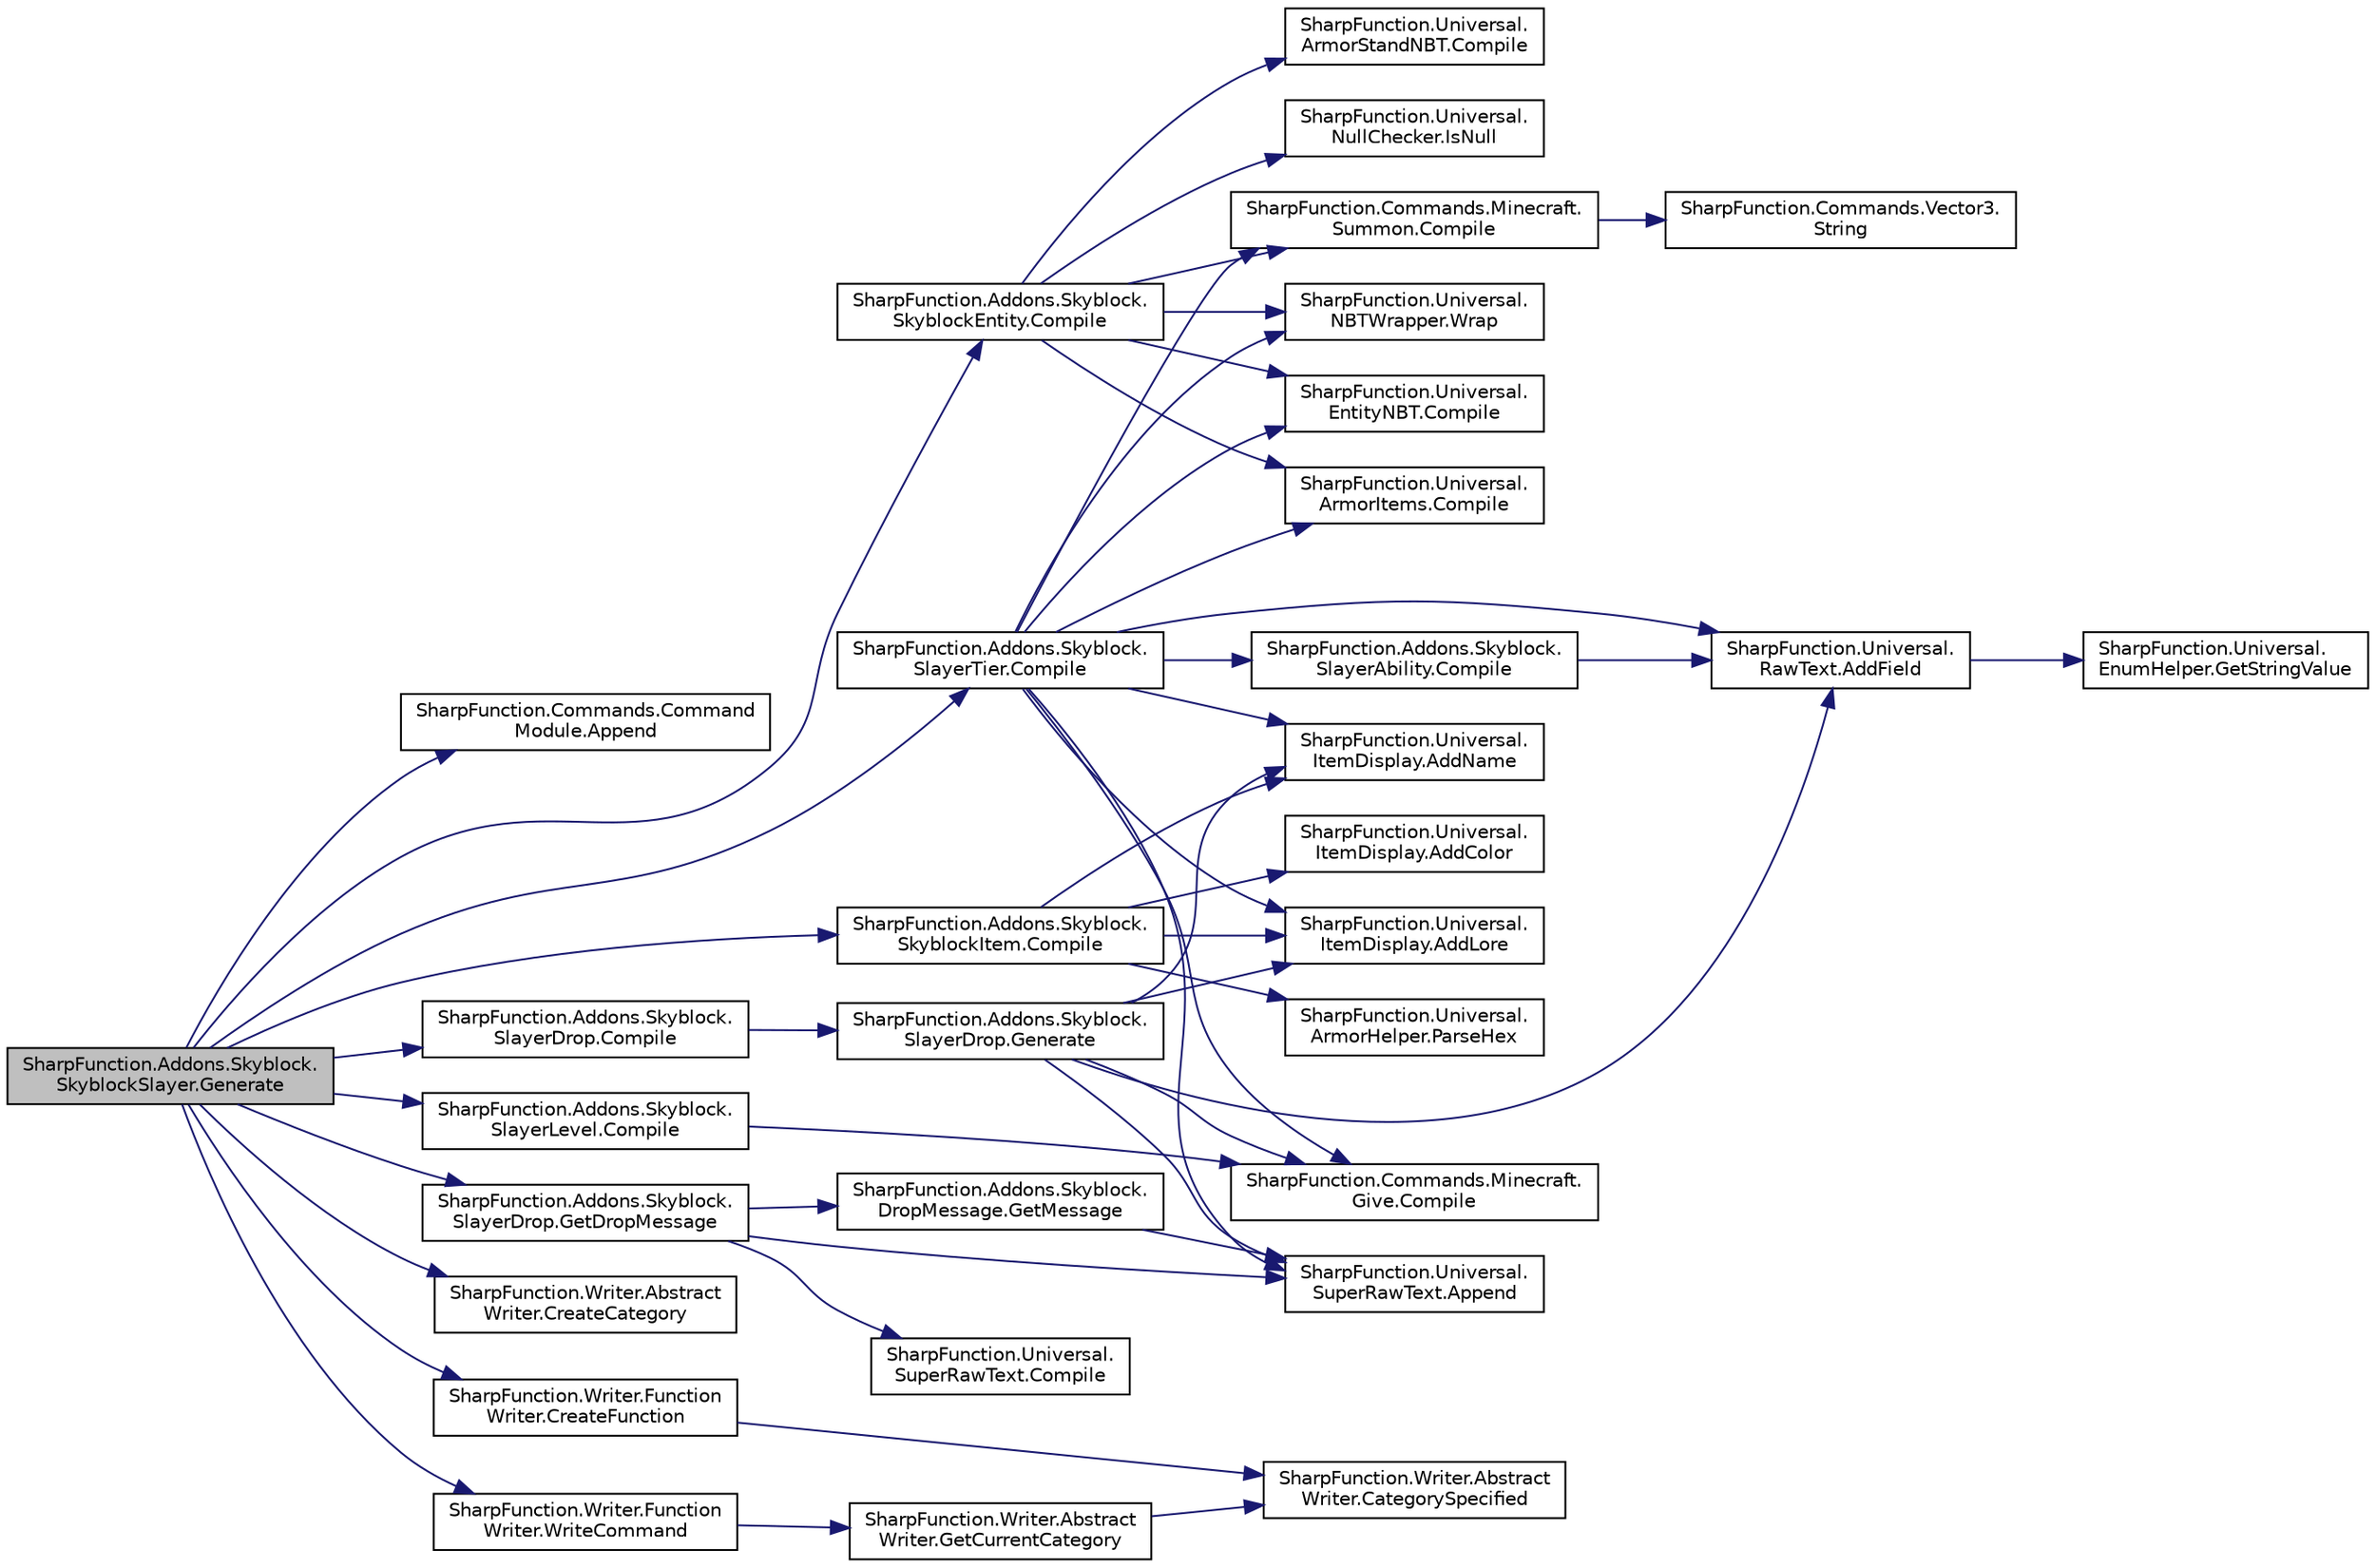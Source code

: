 digraph "SharpFunction.Addons.Skyblock.SkyblockSlayer.Generate"
{
 // LATEX_PDF_SIZE
  edge [fontname="Helvetica",fontsize="10",labelfontname="Helvetica",labelfontsize="10"];
  node [fontname="Helvetica",fontsize="10",shape=record];
  rankdir="LR";
  Node1 [label="SharpFunction.Addons.Skyblock.\lSkyblockSlayer.Generate",height=0.2,width=0.4,color="black", fillcolor="grey75", style="filled", fontcolor="black",tooltip="Generates all the required stuff for datapack"];
  Node1 -> Node2 [color="midnightblue",fontsize="10",style="solid",fontname="Helvetica"];
  Node2 [label="SharpFunction.Commands.Command\lModule.Append",height=0.2,width=0.4,color="black", fillcolor="white", style="filled",URL="$class_sharp_function_1_1_commands_1_1_command_module.html#a0855fb8a316b212f7256005587ccf168",tooltip="Appends compiled command string to all lines"];
  Node1 -> Node3 [color="midnightblue",fontsize="10",style="solid",fontname="Helvetica"];
  Node3 [label="SharpFunction.Addons.Skyblock.\lSkyblockEntity.Compile",height=0.2,width=0.4,color="black", fillcolor="white", style="filled",URL="$class_sharp_function_1_1_addons_1_1_skyblock_1_1_skyblock_entity.html#a969e7e3f2371604ef04c3a14ce0922f7",tooltip="Compiles data to Command, which can then be invoked."];
  Node3 -> Node4 [color="midnightblue",fontsize="10",style="solid",fontname="Helvetica"];
  Node4 [label="SharpFunction.Universal.\lEntityNBT.Compile",height=0.2,width=0.4,color="black", fillcolor="white", style="filled",URL="$class_sharp_function_1_1_universal_1_1_entity_n_b_t.html#a9b964df33a973a5058fb77fe58a134f7",tooltip="Compiles tags to non jsonified NBT data"];
  Node3 -> Node5 [color="midnightblue",fontsize="10",style="solid",fontname="Helvetica"];
  Node5 [label="SharpFunction.Universal.\lArmorStandNBT.Compile",height=0.2,width=0.4,color="black", fillcolor="white", style="filled",URL="$class_sharp_function_1_1_universal_1_1_armor_stand_n_b_t.html#afb331212ca9b2584cb8e7a49177690c2",tooltip="Compiles the nbt tag of armor stand"];
  Node3 -> Node6 [color="midnightblue",fontsize="10",style="solid",fontname="Helvetica"];
  Node6 [label="SharpFunction.Universal.\lArmorItems.Compile",height=0.2,width=0.4,color="black", fillcolor="white", style="filled",URL="$class_sharp_function_1_1_universal_1_1_armor_items.html#a97463e6ccc08f2c23bf5101951048488",tooltip="Compiles the string to nbt data"];
  Node3 -> Node7 [color="midnightblue",fontsize="10",style="solid",fontname="Helvetica"];
  Node7 [label="SharpFunction.Commands.Minecraft.\lSummon.Compile",height=0.2,width=0.4,color="black", fillcolor="white", style="filled",URL="$class_sharp_function_1_1_commands_1_1_minecraft_1_1_summon.html#a60dd215fd803ba585fc43f1c3156c214",tooltip="Compiles the /summon command"];
  Node7 -> Node8 [color="midnightblue",fontsize="10",style="solid",fontname="Helvetica"];
  Node8 [label="SharpFunction.Commands.Vector3.\lString",height=0.2,width=0.4,color="black", fillcolor="white", style="filled",URL="$struct_sharp_function_1_1_commands_1_1_vector3.html#ac43e3997e7018e3961b6ae11e66c2816",tooltip="Coverts Position to game coordinates"];
  Node3 -> Node9 [color="midnightblue",fontsize="10",style="solid",fontname="Helvetica"];
  Node9 [label="SharpFunction.Universal.\lNullChecker.IsNull",height=0.2,width=0.4,color="black", fillcolor="white", style="filled",URL="$class_sharp_function_1_1_universal_1_1_null_checker.html#a232bedea6113ec57a4a53dac2e26a3b0",tooltip=" "];
  Node3 -> Node10 [color="midnightblue",fontsize="10",style="solid",fontname="Helvetica"];
  Node10 [label="SharpFunction.Universal.\lNBTWrapper.Wrap",height=0.2,width=0.4,color="black", fillcolor="white", style="filled",URL="$class_sharp_function_1_1_universal_1_1_n_b_t_wrapper.html#acbd1fd9bd09742b71e4842db8cd4f9f4",tooltip="Wraps the nbt data into a single json string"];
  Node1 -> Node11 [color="midnightblue",fontsize="10",style="solid",fontname="Helvetica"];
  Node11 [label="SharpFunction.Addons.Skyblock.\lSkyblockItem.Compile",height=0.2,width=0.4,color="black", fillcolor="white", style="filled",URL="$class_sharp_function_1_1_addons_1_1_skyblock_1_1_skyblock_item.html#aa7f129d3d52ae38e90de3fabf2c1e1af",tooltip="Compile the skyblock item give command"];
  Node11 -> Node12 [color="midnightblue",fontsize="10",style="solid",fontname="Helvetica"];
  Node12 [label="SharpFunction.Universal.\lItemDisplay.AddColor",height=0.2,width=0.4,color="black", fillcolor="white", style="filled",URL="$class_sharp_function_1_1_universal_1_1_item_display.html#a525da169b7aca9991d44846004c4188a",tooltip="Adds color to leather item"];
  Node11 -> Node13 [color="midnightblue",fontsize="10",style="solid",fontname="Helvetica"];
  Node13 [label="SharpFunction.Universal.\lItemDisplay.AddLore",height=0.2,width=0.4,color="black", fillcolor="white", style="filled",URL="$class_sharp_function_1_1_universal_1_1_item_display.html#a08137dd575139a74281c3a25efb0df8d",tooltip="Adds a lore for item's display"];
  Node11 -> Node14 [color="midnightblue",fontsize="10",style="solid",fontname="Helvetica"];
  Node14 [label="SharpFunction.Universal.\lItemDisplay.AddName",height=0.2,width=0.4,color="black", fillcolor="white", style="filled",URL="$class_sharp_function_1_1_universal_1_1_item_display.html#aa8517ef2a39604ba3a2e9bbf2a7eacec",tooltip="Adds a name for item's display"];
  Node11 -> Node15 [color="midnightblue",fontsize="10",style="solid",fontname="Helvetica"];
  Node15 [label="SharpFunction.Universal.\lArmorHelper.ParseHex",height=0.2,width=0.4,color="black", fillcolor="white", style="filled",URL="$class_sharp_function_1_1_universal_1_1_armor_helper.html#a4dc1c5f2117dd8e512cf8c9c84393138",tooltip="Parses the hex to int"];
  Node1 -> Node16 [color="midnightblue",fontsize="10",style="solid",fontname="Helvetica"];
  Node16 [label="SharpFunction.Addons.Skyblock.\lSlayerDrop.Compile",height=0.2,width=0.4,color="black", fillcolor="white", style="filled",URL="$class_sharp_function_1_1_addons_1_1_skyblock_1_1_slayer_drop.html#a0f4bd5dfab1aadc15a07789cbaa4947e",tooltip="Generates and compiles the command, returning the string"];
  Node16 -> Node17 [color="midnightblue",fontsize="10",style="solid",fontname="Helvetica"];
  Node17 [label="SharpFunction.Addons.Skyblock.\lSlayerDrop.Generate",height=0.2,width=0.4,color="black", fillcolor="white", style="filled",URL="$class_sharp_function_1_1_addons_1_1_skyblock_1_1_slayer_drop.html#ac3e70c0f936e8699a5e49bbbf7e42f51",tooltip="Generates command to give the item"];
  Node17 -> Node18 [color="midnightblue",fontsize="10",style="solid",fontname="Helvetica"];
  Node18 [label="SharpFunction.Universal.\lRawText.AddField",height=0.2,width=0.4,color="black", fillcolor="white", style="filled",URL="$class_sharp_function_1_1_universal_1_1_raw_text.html#a85c2b4824118072f76aa24f685a61387",tooltip="Adds a field to raw text"];
  Node18 -> Node19 [color="midnightblue",fontsize="10",style="solid",fontname="Helvetica"];
  Node19 [label="SharpFunction.Universal.\lEnumHelper.GetStringValue",height=0.2,width=0.4,color="black", fillcolor="white", style="filled",URL="$class_sharp_function_1_1_universal_1_1_enum_helper.html#a60f48aa400a8d1c16f8b648beee4937d",tooltip="Gets string value from [EnumValueAttribute] attribute"];
  Node17 -> Node13 [color="midnightblue",fontsize="10",style="solid",fontname="Helvetica"];
  Node17 -> Node14 [color="midnightblue",fontsize="10",style="solid",fontname="Helvetica"];
  Node17 -> Node20 [color="midnightblue",fontsize="10",style="solid",fontname="Helvetica"];
  Node20 [label="SharpFunction.Universal.\lSuperRawText.Append",height=0.2,width=0.4,color="black", fillcolor="white", style="filled",URL="$class_sharp_function_1_1_universal_1_1_super_raw_text.html#ae5c5d2fb457e5a59aee9363ef56c5902",tooltip="Appends pre-baked json text formatting to line"];
  Node17 -> Node21 [color="midnightblue",fontsize="10",style="solid",fontname="Helvetica"];
  Node21 [label="SharpFunction.Commands.Minecraft.\lGive.Compile",height=0.2,width=0.4,color="black", fillcolor="white", style="filled",URL="$class_sharp_function_1_1_commands_1_1_minecraft_1_1_give.html#a202859797255761765c37c63eccecd00",tooltip=" "];
  Node1 -> Node22 [color="midnightblue",fontsize="10",style="solid",fontname="Helvetica"];
  Node22 [label="SharpFunction.Addons.Skyblock.\lSlayerLevel.Compile",height=0.2,width=0.4,color="black", fillcolor="white", style="filled",URL="$class_sharp_function_1_1_addons_1_1_skyblock_1_1_slayer_level.html#ade5da1e4973a33f655a67594e02de4d5",tooltip="Compiles item into give command"];
  Node22 -> Node21 [color="midnightblue",fontsize="10",style="solid",fontname="Helvetica"];
  Node1 -> Node23 [color="midnightblue",fontsize="10",style="solid",fontname="Helvetica"];
  Node23 [label="SharpFunction.Addons.Skyblock.\lSlayerTier.Compile",height=0.2,width=0.4,color="black", fillcolor="white", style="filled",URL="$class_sharp_function_1_1_addons_1_1_skyblock_1_1_slayer_tier.html#a46ec37a0348b0fc6f6e1b34f64f369fd",tooltip="Compiles"];
  Node23 -> Node18 [color="midnightblue",fontsize="10",style="solid",fontname="Helvetica"];
  Node23 -> Node13 [color="midnightblue",fontsize="10",style="solid",fontname="Helvetica"];
  Node23 -> Node14 [color="midnightblue",fontsize="10",style="solid",fontname="Helvetica"];
  Node23 -> Node20 [color="midnightblue",fontsize="10",style="solid",fontname="Helvetica"];
  Node23 -> Node4 [color="midnightblue",fontsize="10",style="solid",fontname="Helvetica"];
  Node23 -> Node6 [color="midnightblue",fontsize="10",style="solid",fontname="Helvetica"];
  Node23 -> Node7 [color="midnightblue",fontsize="10",style="solid",fontname="Helvetica"];
  Node23 -> Node21 [color="midnightblue",fontsize="10",style="solid",fontname="Helvetica"];
  Node23 -> Node24 [color="midnightblue",fontsize="10",style="solid",fontname="Helvetica"];
  Node24 [label="SharpFunction.Addons.Skyblock.\lSlayerAbility.Compile",height=0.2,width=0.4,color="black", fillcolor="white", style="filled",URL="$class_sharp_function_1_1_addons_1_1_skyblock_1_1_slayer_ability.html#ad2f7b4d3a4672194e0ee6c910114b92e",tooltip="Compiles the slayer ability"];
  Node24 -> Node18 [color="midnightblue",fontsize="10",style="solid",fontname="Helvetica"];
  Node23 -> Node10 [color="midnightblue",fontsize="10",style="solid",fontname="Helvetica"];
  Node1 -> Node25 [color="midnightblue",fontsize="10",style="solid",fontname="Helvetica"];
  Node25 [label="SharpFunction.Writer.Abstract\lWriter.CreateCategory",height=0.2,width=0.4,color="black", fillcolor="white", style="filled",URL="$class_sharp_function_1_1_writer_1_1_abstract_writer.html#a1f57bb3b6d04200249de2133ded3ff09",tooltip="Creates a category for commands.  For example: functions in category name will be executed as"];
  Node1 -> Node26 [color="midnightblue",fontsize="10",style="solid",fontname="Helvetica"];
  Node26 [label="SharpFunction.Writer.Function\lWriter.CreateFunction",height=0.2,width=0.4,color="black", fillcolor="white", style="filled",URL="$class_sharp_function_1_1_writer_1_1_function_writer.html#a797a2773e0ae5bf46b20b57669122a23",tooltip="Creates an empty function with specified name in current working category.  Overwrites it if it exist..."];
  Node26 -> Node27 [color="midnightblue",fontsize="10",style="solid",fontname="Helvetica"];
  Node27 [label="SharpFunction.Writer.Abstract\lWriter.CategorySpecified",height=0.2,width=0.4,color="black", fillcolor="white", style="filled",URL="$class_sharp_function_1_1_writer_1_1_abstract_writer.html#a802a992d1ae07ec2eda6a0ce9fcbbbb0",tooltip="Checks whether the category is specified."];
  Node1 -> Node28 [color="midnightblue",fontsize="10",style="solid",fontname="Helvetica"];
  Node28 [label="SharpFunction.Addons.Skyblock.\lSlayerDrop.GetDropMessage",height=0.2,width=0.4,color="black", fillcolor="white", style="filled",URL="$class_sharp_function_1_1_addons_1_1_skyblock_1_1_slayer_drop.html#a45c61b4fe04087e97ad726f5b2f55204",tooltip="Gets drop message to display"];
  Node28 -> Node20 [color="midnightblue",fontsize="10",style="solid",fontname="Helvetica"];
  Node28 -> Node29 [color="midnightblue",fontsize="10",style="solid",fontname="Helvetica"];
  Node29 [label="SharpFunction.Universal.\lSuperRawText.Compile",height=0.2,width=0.4,color="black", fillcolor="white", style="filled",URL="$class_sharp_function_1_1_universal_1_1_super_raw_text.html#a37b0ffd3b38a482446e84f6103d43601",tooltip="Bakes the formatting string"];
  Node28 -> Node30 [color="midnightblue",fontsize="10",style="solid",fontname="Helvetica"];
  Node30 [label="SharpFunction.Addons.Skyblock.\lDropMessage.GetMessage",height=0.2,width=0.4,color="black", fillcolor="white", style="filled",URL="$class_sharp_function_1_1_addons_1_1_skyblock_1_1_drop_message.html#adcf4bca23cdca2b33c30b5b3e285c86b",tooltip="Compiles the message to super raw text"];
  Node30 -> Node20 [color="midnightblue",fontsize="10",style="solid",fontname="Helvetica"];
  Node1 -> Node31 [color="midnightblue",fontsize="10",style="solid",fontname="Helvetica"];
  Node31 [label="SharpFunction.Writer.Function\lWriter.WriteCommand",height=0.2,width=0.4,color="black", fillcolor="white", style="filled",URL="$class_sharp_function_1_1_writer_1_1_function_writer.html#acbcb482b36876cbc952443e3ed42da87",tooltip="Writes a simple command to function"];
  Node31 -> Node32 [color="midnightblue",fontsize="10",style="solid",fontname="Helvetica"];
  Node32 [label="SharpFunction.Writer.Abstract\lWriter.GetCurrentCategory",height=0.2,width=0.4,color="black", fillcolor="white", style="filled",URL="$class_sharp_function_1_1_writer_1_1_abstract_writer.html#a782e35906eae7eaa608b6c2f882c96aa",tooltip="Gets current category"];
  Node32 -> Node27 [color="midnightblue",fontsize="10",style="solid",fontname="Helvetica"];
}
